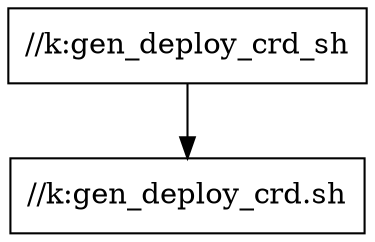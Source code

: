digraph mygraph {
  node [shape=box];
  "//k:gen_deploy_crd_sh"
  "//k:gen_deploy_crd_sh" -> "//k:gen_deploy_crd.sh"
  "//k:gen_deploy_crd.sh"
}
